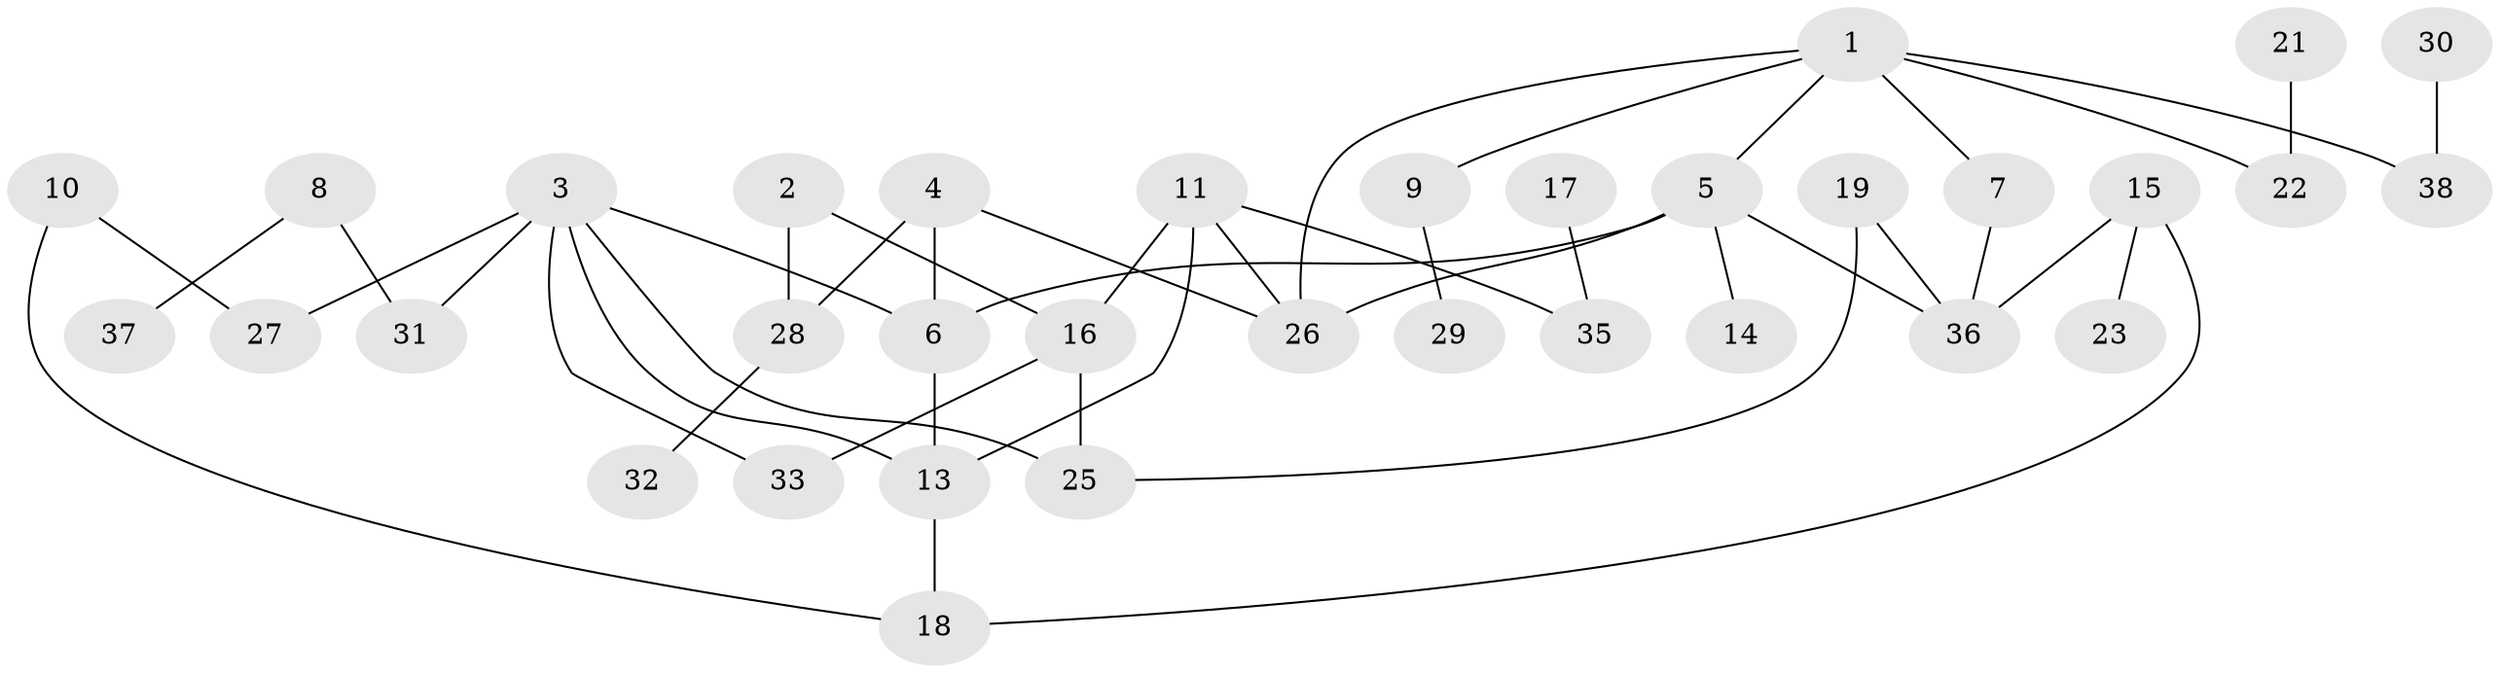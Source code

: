 // original degree distribution, {1: 0.28846153846153844, 2: 0.2692307692307692, 5: 0.07692307692307693, 4: 0.11538461538461539, 3: 0.15384615384615385, 0: 0.07692307692307693, 7: 0.019230769230769232}
// Generated by graph-tools (version 1.1) at 2025/48/03/04/25 22:48:12]
// undirected, 34 vertices, 44 edges
graph export_dot {
  node [color=gray90,style=filled];
  1;
  2;
  3;
  4;
  5;
  6;
  7;
  8;
  9;
  10;
  11;
  13;
  14;
  15;
  16;
  17;
  18;
  19;
  21;
  22;
  23;
  25;
  26;
  27;
  28;
  29;
  30;
  31;
  32;
  33;
  35;
  36;
  37;
  38;
  1 -- 5 [weight=1.0];
  1 -- 7 [weight=1.0];
  1 -- 9 [weight=1.0];
  1 -- 22 [weight=1.0];
  1 -- 26 [weight=1.0];
  1 -- 38 [weight=1.0];
  2 -- 16 [weight=1.0];
  2 -- 28 [weight=1.0];
  3 -- 6 [weight=1.0];
  3 -- 13 [weight=1.0];
  3 -- 25 [weight=1.0];
  3 -- 27 [weight=1.0];
  3 -- 31 [weight=1.0];
  3 -- 33 [weight=1.0];
  4 -- 6 [weight=1.0];
  4 -- 26 [weight=1.0];
  4 -- 28 [weight=1.0];
  5 -- 6 [weight=1.0];
  5 -- 14 [weight=1.0];
  5 -- 26 [weight=1.0];
  5 -- 36 [weight=1.0];
  6 -- 13 [weight=1.0];
  7 -- 36 [weight=1.0];
  8 -- 31 [weight=1.0];
  8 -- 37 [weight=1.0];
  9 -- 29 [weight=1.0];
  10 -- 18 [weight=1.0];
  10 -- 27 [weight=1.0];
  11 -- 13 [weight=1.0];
  11 -- 16 [weight=2.0];
  11 -- 26 [weight=1.0];
  11 -- 35 [weight=1.0];
  13 -- 18 [weight=1.0];
  15 -- 18 [weight=1.0];
  15 -- 23 [weight=1.0];
  15 -- 36 [weight=1.0];
  16 -- 25 [weight=1.0];
  16 -- 33 [weight=1.0];
  17 -- 35 [weight=1.0];
  19 -- 25 [weight=1.0];
  19 -- 36 [weight=1.0];
  21 -- 22 [weight=1.0];
  28 -- 32 [weight=1.0];
  30 -- 38 [weight=1.0];
}
